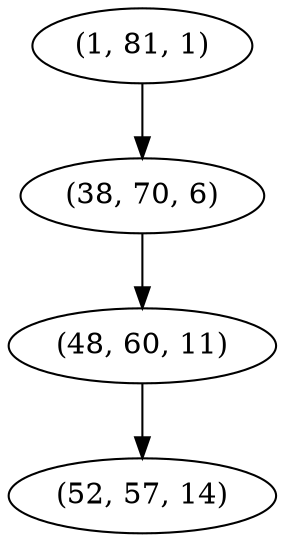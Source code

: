 digraph tree {
    "(1, 81, 1)";
    "(38, 70, 6)";
    "(48, 60, 11)";
    "(52, 57, 14)";
    "(1, 81, 1)" -> "(38, 70, 6)";
    "(38, 70, 6)" -> "(48, 60, 11)";
    "(48, 60, 11)" -> "(52, 57, 14)";
}
